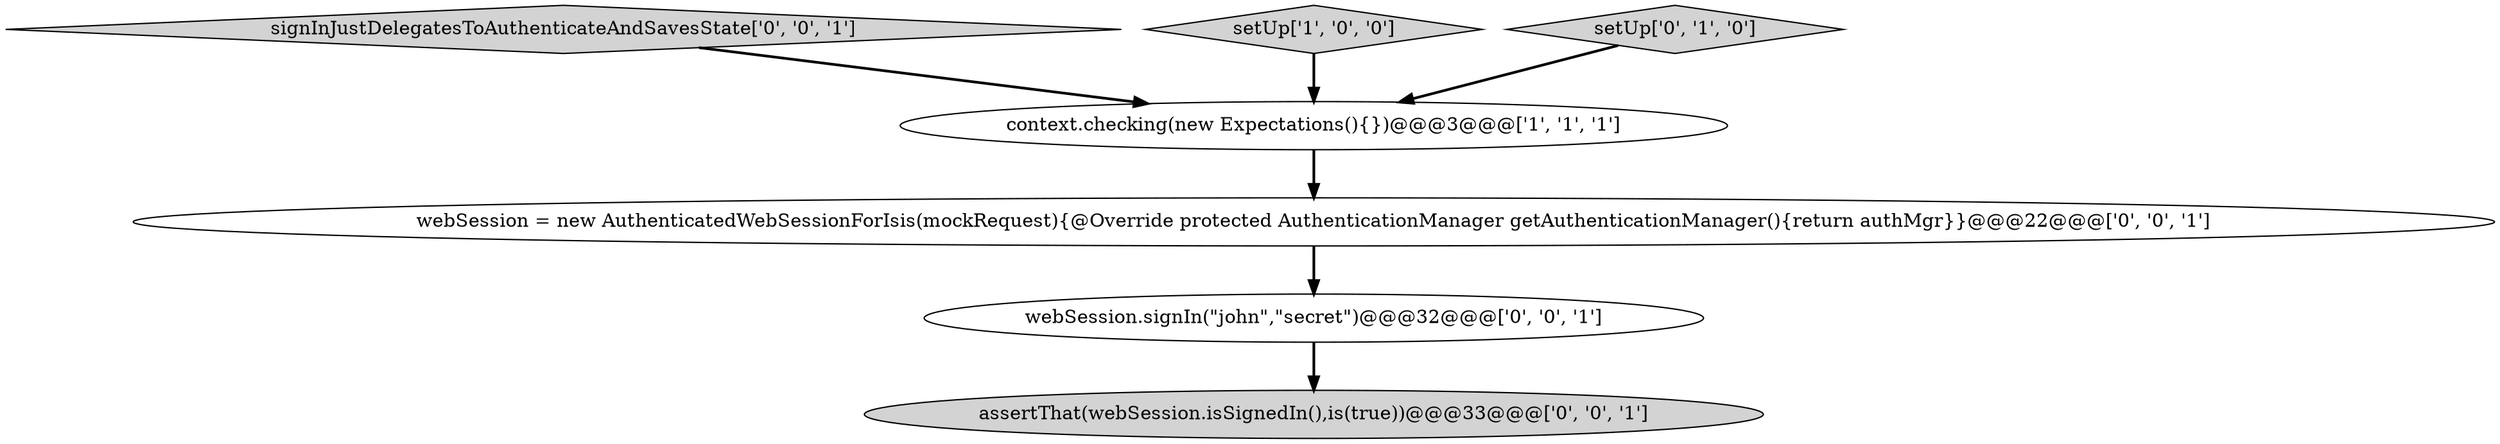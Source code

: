digraph {
0 [style = filled, label = "context.checking(new Expectations(){})@@@3@@@['1', '1', '1']", fillcolor = white, shape = ellipse image = "AAA0AAABBB1BBB"];
3 [style = filled, label = "webSession.signIn(\"john\",\"secret\")@@@32@@@['0', '0', '1']", fillcolor = white, shape = ellipse image = "AAA0AAABBB3BBB"];
4 [style = filled, label = "signInJustDelegatesToAuthenticateAndSavesState['0', '0', '1']", fillcolor = lightgray, shape = diamond image = "AAA0AAABBB3BBB"];
1 [style = filled, label = "setUp['1', '0', '0']", fillcolor = lightgray, shape = diamond image = "AAA0AAABBB1BBB"];
2 [style = filled, label = "setUp['0', '1', '0']", fillcolor = lightgray, shape = diamond image = "AAA0AAABBB2BBB"];
6 [style = filled, label = "webSession = new AuthenticatedWebSessionForIsis(mockRequest){@Override protected AuthenticationManager getAuthenticationManager(){return authMgr}}@@@22@@@['0', '0', '1']", fillcolor = white, shape = ellipse image = "AAA0AAABBB3BBB"];
5 [style = filled, label = "assertThat(webSession.isSignedIn(),is(true))@@@33@@@['0', '0', '1']", fillcolor = lightgray, shape = ellipse image = "AAA0AAABBB3BBB"];
0->6 [style = bold, label=""];
2->0 [style = bold, label=""];
6->3 [style = bold, label=""];
3->5 [style = bold, label=""];
4->0 [style = bold, label=""];
1->0 [style = bold, label=""];
}
